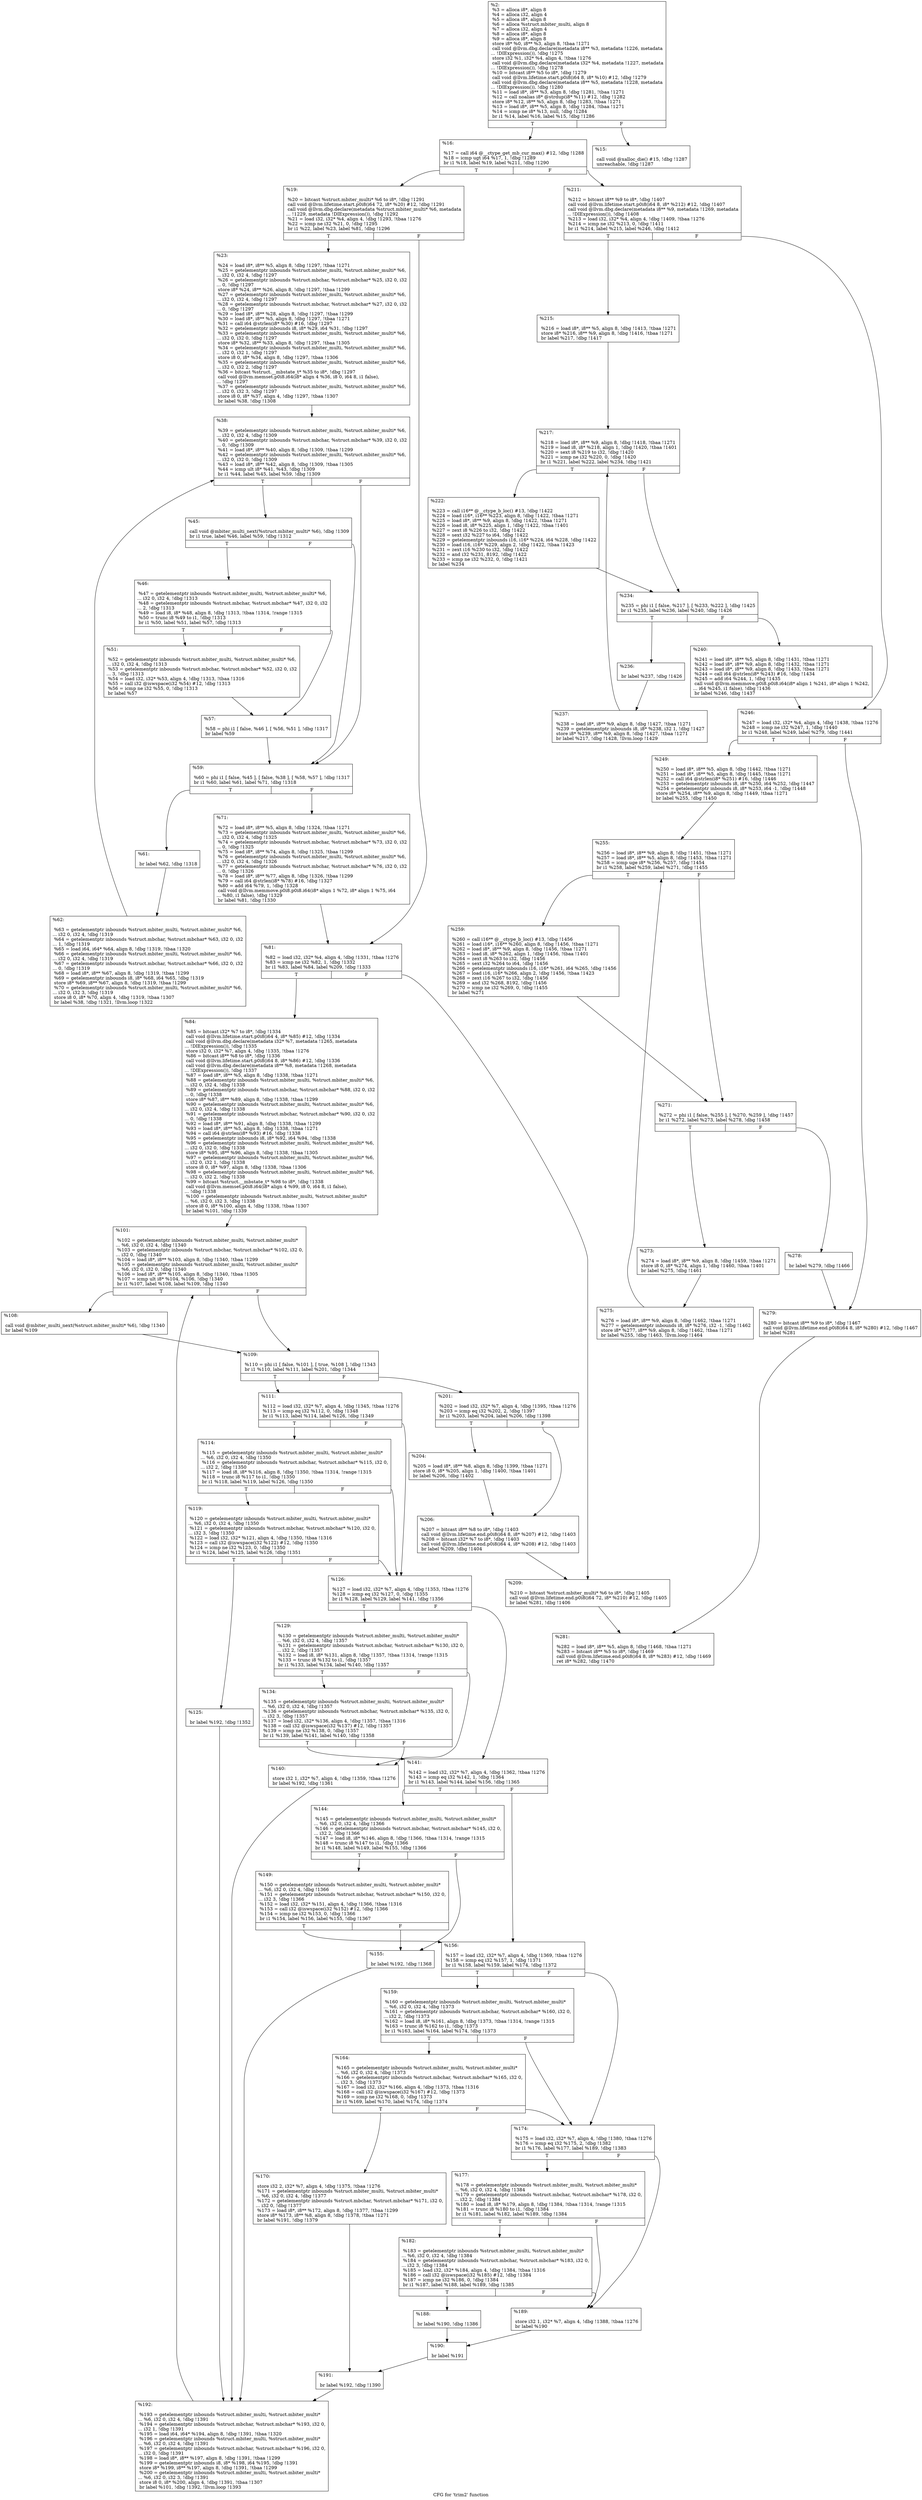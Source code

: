digraph "CFG for 'trim2' function" {
	label="CFG for 'trim2' function";

	Node0x1b0aa00 [shape=record,label="{%2:\l  %3 = alloca i8*, align 8\l  %4 = alloca i32, align 4\l  %5 = alloca i8*, align 8\l  %6 = alloca %struct.mbiter_multi, align 8\l  %7 = alloca i32, align 4\l  %8 = alloca i8*, align 8\l  %9 = alloca i8*, align 8\l  store i8* %0, i8** %3, align 8, !tbaa !1271\l  call void @llvm.dbg.declare(metadata i8** %3, metadata !1226, metadata\l... !DIExpression()), !dbg !1275\l  store i32 %1, i32* %4, align 4, !tbaa !1276\l  call void @llvm.dbg.declare(metadata i32* %4, metadata !1227, metadata\l... !DIExpression()), !dbg !1278\l  %10 = bitcast i8** %5 to i8*, !dbg !1279\l  call void @llvm.lifetime.start.p0i8(i64 8, i8* %10) #12, !dbg !1279\l  call void @llvm.dbg.declare(metadata i8** %5, metadata !1228, metadata\l... !DIExpression()), !dbg !1280\l  %11 = load i8*, i8** %3, align 8, !dbg !1281, !tbaa !1271\l  %12 = call noalias i8* @strdup(i8* %11) #12, !dbg !1282\l  store i8* %12, i8** %5, align 8, !dbg !1283, !tbaa !1271\l  %13 = load i8*, i8** %5, align 8, !dbg !1284, !tbaa !1271\l  %14 = icmp ne i8* %13, null, !dbg !1284\l  br i1 %14, label %16, label %15, !dbg !1286\l|{<s0>T|<s1>F}}"];
	Node0x1b0aa00:s0 -> Node0x1b0c440;
	Node0x1b0aa00:s1 -> Node0x1b0c3f0;
	Node0x1b0c3f0 [shape=record,label="{%15:\l\l  call void @xalloc_die() #15, !dbg !1287\l  unreachable, !dbg !1287\l}"];
	Node0x1b0c440 [shape=record,label="{%16:\l\l  %17 = call i64 @__ctype_get_mb_cur_max() #12, !dbg !1288\l  %18 = icmp ugt i64 %17, 1, !dbg !1289\l  br i1 %18, label %19, label %211, !dbg !1290\l|{<s0>T|<s1>F}}"];
	Node0x1b0c440:s0 -> Node0x1b0c490;
	Node0x1b0c440:s1 -> Node0x1b0d250;
	Node0x1b0c490 [shape=record,label="{%19:\l\l  %20 = bitcast %struct.mbiter_multi* %6 to i8*, !dbg !1291\l  call void @llvm.lifetime.start.p0i8(i64 72, i8* %20) #12, !dbg !1291\l  call void @llvm.dbg.declare(metadata %struct.mbiter_multi* %6, metadata\l... !1229, metadata !DIExpression()), !dbg !1292\l  %21 = load i32, i32* %4, align 4, !dbg !1293, !tbaa !1276\l  %22 = icmp ne i32 %21, 0, !dbg !1295\l  br i1 %22, label %23, label %81, !dbg !1296\l|{<s0>T|<s1>F}}"];
	Node0x1b0c490:s0 -> Node0x1b0c4e0;
	Node0x1b0c490:s1 -> Node0x1b0c800;
	Node0x1b0c4e0 [shape=record,label="{%23:\l\l  %24 = load i8*, i8** %5, align 8, !dbg !1297, !tbaa !1271\l  %25 = getelementptr inbounds %struct.mbiter_multi, %struct.mbiter_multi* %6,\l... i32 0, i32 4, !dbg !1297\l  %26 = getelementptr inbounds %struct.mbchar, %struct.mbchar* %25, i32 0, i32\l... 0, !dbg !1297\l  store i8* %24, i8** %26, align 8, !dbg !1297, !tbaa !1299\l  %27 = getelementptr inbounds %struct.mbiter_multi, %struct.mbiter_multi* %6,\l... i32 0, i32 4, !dbg !1297\l  %28 = getelementptr inbounds %struct.mbchar, %struct.mbchar* %27, i32 0, i32\l... 0, !dbg !1297\l  %29 = load i8*, i8** %28, align 8, !dbg !1297, !tbaa !1299\l  %30 = load i8*, i8** %5, align 8, !dbg !1297, !tbaa !1271\l  %31 = call i64 @strlen(i8* %30) #16, !dbg !1297\l  %32 = getelementptr inbounds i8, i8* %29, i64 %31, !dbg !1297\l  %33 = getelementptr inbounds %struct.mbiter_multi, %struct.mbiter_multi* %6,\l... i32 0, i32 0, !dbg !1297\l  store i8* %32, i8** %33, align 8, !dbg !1297, !tbaa !1305\l  %34 = getelementptr inbounds %struct.mbiter_multi, %struct.mbiter_multi* %6,\l... i32 0, i32 1, !dbg !1297\l  store i8 0, i8* %34, align 8, !dbg !1297, !tbaa !1306\l  %35 = getelementptr inbounds %struct.mbiter_multi, %struct.mbiter_multi* %6,\l... i32 0, i32 2, !dbg !1297\l  %36 = bitcast %struct.__mbstate_t* %35 to i8*, !dbg !1297\l  call void @llvm.memset.p0i8.i64(i8* align 4 %36, i8 0, i64 8, i1 false),\l... !dbg !1297\l  %37 = getelementptr inbounds %struct.mbiter_multi, %struct.mbiter_multi* %6,\l... i32 0, i32 3, !dbg !1297\l  store i8 0, i8* %37, align 4, !dbg !1297, !tbaa !1307\l  br label %38, !dbg !1308\l}"];
	Node0x1b0c4e0 -> Node0x1b0c530;
	Node0x1b0c530 [shape=record,label="{%38:\l\l  %39 = getelementptr inbounds %struct.mbiter_multi, %struct.mbiter_multi* %6,\l... i32 0, i32 4, !dbg !1309\l  %40 = getelementptr inbounds %struct.mbchar, %struct.mbchar* %39, i32 0, i32\l... 0, !dbg !1309\l  %41 = load i8*, i8** %40, align 8, !dbg !1309, !tbaa !1299\l  %42 = getelementptr inbounds %struct.mbiter_multi, %struct.mbiter_multi* %6,\l... i32 0, i32 0, !dbg !1309\l  %43 = load i8*, i8** %42, align 8, !dbg !1309, !tbaa !1305\l  %44 = icmp ult i8* %41, %43, !dbg !1309\l  br i1 %44, label %45, label %59, !dbg !1309\l|{<s0>T|<s1>F}}"];
	Node0x1b0c530:s0 -> Node0x1b0c580;
	Node0x1b0c530:s1 -> Node0x1b0c6c0;
	Node0x1b0c580 [shape=record,label="{%45:\l\l  call void @mbiter_multi_next(%struct.mbiter_multi* %6), !dbg !1309\l  br i1 true, label %46, label %59, !dbg !1312\l|{<s0>T|<s1>F}}"];
	Node0x1b0c580:s0 -> Node0x1b0c5d0;
	Node0x1b0c580:s1 -> Node0x1b0c6c0;
	Node0x1b0c5d0 [shape=record,label="{%46:\l\l  %47 = getelementptr inbounds %struct.mbiter_multi, %struct.mbiter_multi* %6,\l... i32 0, i32 4, !dbg !1313\l  %48 = getelementptr inbounds %struct.mbchar, %struct.mbchar* %47, i32 0, i32\l... 2, !dbg !1313\l  %49 = load i8, i8* %48, align 8, !dbg !1313, !tbaa !1314, !range !1315\l  %50 = trunc i8 %49 to i1, !dbg !1313\l  br i1 %50, label %51, label %57, !dbg !1313\l|{<s0>T|<s1>F}}"];
	Node0x1b0c5d0:s0 -> Node0x1b0c620;
	Node0x1b0c5d0:s1 -> Node0x1b0c670;
	Node0x1b0c620 [shape=record,label="{%51:\l\l  %52 = getelementptr inbounds %struct.mbiter_multi, %struct.mbiter_multi* %6,\l... i32 0, i32 4, !dbg !1313\l  %53 = getelementptr inbounds %struct.mbchar, %struct.mbchar* %52, i32 0, i32\l... 3, !dbg !1313\l  %54 = load i32, i32* %53, align 4, !dbg !1313, !tbaa !1316\l  %55 = call i32 @iswspace(i32 %54) #12, !dbg !1313\l  %56 = icmp ne i32 %55, 0, !dbg !1313\l  br label %57\l}"];
	Node0x1b0c620 -> Node0x1b0c670;
	Node0x1b0c670 [shape=record,label="{%57:\l\l  %58 = phi i1 [ false, %46 ], [ %56, %51 ], !dbg !1317\l  br label %59\l}"];
	Node0x1b0c670 -> Node0x1b0c6c0;
	Node0x1b0c6c0 [shape=record,label="{%59:\l\l  %60 = phi i1 [ false, %45 ], [ false, %38 ], [ %58, %57 ], !dbg !1317\l  br i1 %60, label %61, label %71, !dbg !1318\l|{<s0>T|<s1>F}}"];
	Node0x1b0c6c0:s0 -> Node0x1b0c710;
	Node0x1b0c6c0:s1 -> Node0x1b0c7b0;
	Node0x1b0c710 [shape=record,label="{%61:\l\l  br label %62, !dbg !1318\l}"];
	Node0x1b0c710 -> Node0x1b0c760;
	Node0x1b0c760 [shape=record,label="{%62:\l\l  %63 = getelementptr inbounds %struct.mbiter_multi, %struct.mbiter_multi* %6,\l... i32 0, i32 4, !dbg !1319\l  %64 = getelementptr inbounds %struct.mbchar, %struct.mbchar* %63, i32 0, i32\l... 1, !dbg !1319\l  %65 = load i64, i64* %64, align 8, !dbg !1319, !tbaa !1320\l  %66 = getelementptr inbounds %struct.mbiter_multi, %struct.mbiter_multi* %6,\l... i32 0, i32 4, !dbg !1319\l  %67 = getelementptr inbounds %struct.mbchar, %struct.mbchar* %66, i32 0, i32\l... 0, !dbg !1319\l  %68 = load i8*, i8** %67, align 8, !dbg !1319, !tbaa !1299\l  %69 = getelementptr inbounds i8, i8* %68, i64 %65, !dbg !1319\l  store i8* %69, i8** %67, align 8, !dbg !1319, !tbaa !1299\l  %70 = getelementptr inbounds %struct.mbiter_multi, %struct.mbiter_multi* %6,\l... i32 0, i32 3, !dbg !1319\l  store i8 0, i8* %70, align 4, !dbg !1319, !tbaa !1307\l  br label %38, !dbg !1321, !llvm.loop !1322\l}"];
	Node0x1b0c760 -> Node0x1b0c530;
	Node0x1b0c7b0 [shape=record,label="{%71:\l\l  %72 = load i8*, i8** %5, align 8, !dbg !1324, !tbaa !1271\l  %73 = getelementptr inbounds %struct.mbiter_multi, %struct.mbiter_multi* %6,\l... i32 0, i32 4, !dbg !1325\l  %74 = getelementptr inbounds %struct.mbchar, %struct.mbchar* %73, i32 0, i32\l... 0, !dbg !1325\l  %75 = load i8*, i8** %74, align 8, !dbg !1325, !tbaa !1299\l  %76 = getelementptr inbounds %struct.mbiter_multi, %struct.mbiter_multi* %6,\l... i32 0, i32 4, !dbg !1326\l  %77 = getelementptr inbounds %struct.mbchar, %struct.mbchar* %76, i32 0, i32\l... 0, !dbg !1326\l  %78 = load i8*, i8** %77, align 8, !dbg !1326, !tbaa !1299\l  %79 = call i64 @strlen(i8* %78) #16, !dbg !1327\l  %80 = add i64 %79, 1, !dbg !1328\l  call void @llvm.memmove.p0i8.p0i8.i64(i8* align 1 %72, i8* align 1 %75, i64\l... %80, i1 false), !dbg !1329\l  br label %81, !dbg !1330\l}"];
	Node0x1b0c7b0 -> Node0x1b0c800;
	Node0x1b0c800 [shape=record,label="{%81:\l\l  %82 = load i32, i32* %4, align 4, !dbg !1331, !tbaa !1276\l  %83 = icmp ne i32 %82, 1, !dbg !1332\l  br i1 %83, label %84, label %209, !dbg !1333\l|{<s0>T|<s1>F}}"];
	Node0x1b0c800:s0 -> Node0x1b0c850;
	Node0x1b0c800:s1 -> Node0x1b0d200;
	Node0x1b0c850 [shape=record,label="{%84:\l\l  %85 = bitcast i32* %7 to i8*, !dbg !1334\l  call void @llvm.lifetime.start.p0i8(i64 4, i8* %85) #12, !dbg !1334\l  call void @llvm.dbg.declare(metadata i32* %7, metadata !1265, metadata\l... !DIExpression()), !dbg !1335\l  store i32 0, i32* %7, align 4, !dbg !1335, !tbaa !1276\l  %86 = bitcast i8** %8 to i8*, !dbg !1336\l  call void @llvm.lifetime.start.p0i8(i64 8, i8* %86) #12, !dbg !1336\l  call void @llvm.dbg.declare(metadata i8** %8, metadata !1268, metadata\l... !DIExpression()), !dbg !1337\l  %87 = load i8*, i8** %5, align 8, !dbg !1338, !tbaa !1271\l  %88 = getelementptr inbounds %struct.mbiter_multi, %struct.mbiter_multi* %6,\l... i32 0, i32 4, !dbg !1338\l  %89 = getelementptr inbounds %struct.mbchar, %struct.mbchar* %88, i32 0, i32\l... 0, !dbg !1338\l  store i8* %87, i8** %89, align 8, !dbg !1338, !tbaa !1299\l  %90 = getelementptr inbounds %struct.mbiter_multi, %struct.mbiter_multi* %6,\l... i32 0, i32 4, !dbg !1338\l  %91 = getelementptr inbounds %struct.mbchar, %struct.mbchar* %90, i32 0, i32\l... 0, !dbg !1338\l  %92 = load i8*, i8** %91, align 8, !dbg !1338, !tbaa !1299\l  %93 = load i8*, i8** %5, align 8, !dbg !1338, !tbaa !1271\l  %94 = call i64 @strlen(i8* %93) #16, !dbg !1338\l  %95 = getelementptr inbounds i8, i8* %92, i64 %94, !dbg !1338\l  %96 = getelementptr inbounds %struct.mbiter_multi, %struct.mbiter_multi* %6,\l... i32 0, i32 0, !dbg !1338\l  store i8* %95, i8** %96, align 8, !dbg !1338, !tbaa !1305\l  %97 = getelementptr inbounds %struct.mbiter_multi, %struct.mbiter_multi* %6,\l... i32 0, i32 1, !dbg !1338\l  store i8 0, i8* %97, align 8, !dbg !1338, !tbaa !1306\l  %98 = getelementptr inbounds %struct.mbiter_multi, %struct.mbiter_multi* %6,\l... i32 0, i32 2, !dbg !1338\l  %99 = bitcast %struct.__mbstate_t* %98 to i8*, !dbg !1338\l  call void @llvm.memset.p0i8.i64(i8* align 4 %99, i8 0, i64 8, i1 false),\l... !dbg !1338\l  %100 = getelementptr inbounds %struct.mbiter_multi, %struct.mbiter_multi*\l... %6, i32 0, i32 3, !dbg !1338\l  store i8 0, i8* %100, align 4, !dbg !1338, !tbaa !1307\l  br label %101, !dbg !1339\l}"];
	Node0x1b0c850 -> Node0x1b0c8a0;
	Node0x1b0c8a0 [shape=record,label="{%101:\l\l  %102 = getelementptr inbounds %struct.mbiter_multi, %struct.mbiter_multi*\l... %6, i32 0, i32 4, !dbg !1340\l  %103 = getelementptr inbounds %struct.mbchar, %struct.mbchar* %102, i32 0,\l... i32 0, !dbg !1340\l  %104 = load i8*, i8** %103, align 8, !dbg !1340, !tbaa !1299\l  %105 = getelementptr inbounds %struct.mbiter_multi, %struct.mbiter_multi*\l... %6, i32 0, i32 0, !dbg !1340\l  %106 = load i8*, i8** %105, align 8, !dbg !1340, !tbaa !1305\l  %107 = icmp ult i8* %104, %106, !dbg !1340\l  br i1 %107, label %108, label %109, !dbg !1340\l|{<s0>T|<s1>F}}"];
	Node0x1b0c8a0:s0 -> Node0x1b0c8f0;
	Node0x1b0c8a0:s1 -> Node0x1b0c940;
	Node0x1b0c8f0 [shape=record,label="{%108:\l\l  call void @mbiter_multi_next(%struct.mbiter_multi* %6), !dbg !1340\l  br label %109\l}"];
	Node0x1b0c8f0 -> Node0x1b0c940;
	Node0x1b0c940 [shape=record,label="{%109:\l\l  %110 = phi i1 [ false, %101 ], [ true, %108 ], !dbg !1343\l  br i1 %110, label %111, label %201, !dbg !1344\l|{<s0>T|<s1>F}}"];
	Node0x1b0c940:s0 -> Node0x1b0c990;
	Node0x1b0c940:s1 -> Node0x1b0d110;
	Node0x1b0c990 [shape=record,label="{%111:\l\l  %112 = load i32, i32* %7, align 4, !dbg !1345, !tbaa !1276\l  %113 = icmp eq i32 %112, 0, !dbg !1348\l  br i1 %113, label %114, label %126, !dbg !1349\l|{<s0>T|<s1>F}}"];
	Node0x1b0c990:s0 -> Node0x1b0c9e0;
	Node0x1b0c990:s1 -> Node0x1b0cad0;
	Node0x1b0c9e0 [shape=record,label="{%114:\l\l  %115 = getelementptr inbounds %struct.mbiter_multi, %struct.mbiter_multi*\l... %6, i32 0, i32 4, !dbg !1350\l  %116 = getelementptr inbounds %struct.mbchar, %struct.mbchar* %115, i32 0,\l... i32 2, !dbg !1350\l  %117 = load i8, i8* %116, align 8, !dbg !1350, !tbaa !1314, !range !1315\l  %118 = trunc i8 %117 to i1, !dbg !1350\l  br i1 %118, label %119, label %126, !dbg !1350\l|{<s0>T|<s1>F}}"];
	Node0x1b0c9e0:s0 -> Node0x1b0ca30;
	Node0x1b0c9e0:s1 -> Node0x1b0cad0;
	Node0x1b0ca30 [shape=record,label="{%119:\l\l  %120 = getelementptr inbounds %struct.mbiter_multi, %struct.mbiter_multi*\l... %6, i32 0, i32 4, !dbg !1350\l  %121 = getelementptr inbounds %struct.mbchar, %struct.mbchar* %120, i32 0,\l... i32 3, !dbg !1350\l  %122 = load i32, i32* %121, align 4, !dbg !1350, !tbaa !1316\l  %123 = call i32 @iswspace(i32 %122) #12, !dbg !1350\l  %124 = icmp ne i32 %123, 0, !dbg !1350\l  br i1 %124, label %125, label %126, !dbg !1351\l|{<s0>T|<s1>F}}"];
	Node0x1b0ca30:s0 -> Node0x1b0ca80;
	Node0x1b0ca30:s1 -> Node0x1b0cad0;
	Node0x1b0ca80 [shape=record,label="{%125:\l\l  br label %192, !dbg !1352\l}"];
	Node0x1b0ca80 -> Node0x1b0d0c0;
	Node0x1b0cad0 [shape=record,label="{%126:\l\l  %127 = load i32, i32* %7, align 4, !dbg !1353, !tbaa !1276\l  %128 = icmp eq i32 %127, 0, !dbg !1355\l  br i1 %128, label %129, label %141, !dbg !1356\l|{<s0>T|<s1>F}}"];
	Node0x1b0cad0:s0 -> Node0x1b0cb20;
	Node0x1b0cad0:s1 -> Node0x1b0cc10;
	Node0x1b0cb20 [shape=record,label="{%129:\l\l  %130 = getelementptr inbounds %struct.mbiter_multi, %struct.mbiter_multi*\l... %6, i32 0, i32 4, !dbg !1357\l  %131 = getelementptr inbounds %struct.mbchar, %struct.mbchar* %130, i32 0,\l... i32 2, !dbg !1357\l  %132 = load i8, i8* %131, align 8, !dbg !1357, !tbaa !1314, !range !1315\l  %133 = trunc i8 %132 to i1, !dbg !1357\l  br i1 %133, label %134, label %140, !dbg !1357\l|{<s0>T|<s1>F}}"];
	Node0x1b0cb20:s0 -> Node0x1b0cb70;
	Node0x1b0cb20:s1 -> Node0x1b0cbc0;
	Node0x1b0cb70 [shape=record,label="{%134:\l\l  %135 = getelementptr inbounds %struct.mbiter_multi, %struct.mbiter_multi*\l... %6, i32 0, i32 4, !dbg !1357\l  %136 = getelementptr inbounds %struct.mbchar, %struct.mbchar* %135, i32 0,\l... i32 3, !dbg !1357\l  %137 = load i32, i32* %136, align 4, !dbg !1357, !tbaa !1316\l  %138 = call i32 @iswspace(i32 %137) #12, !dbg !1357\l  %139 = icmp ne i32 %138, 0, !dbg !1357\l  br i1 %139, label %141, label %140, !dbg !1358\l|{<s0>T|<s1>F}}"];
	Node0x1b0cb70:s0 -> Node0x1b0cc10;
	Node0x1b0cb70:s1 -> Node0x1b0cbc0;
	Node0x1b0cbc0 [shape=record,label="{%140:\l\l  store i32 1, i32* %7, align 4, !dbg !1359, !tbaa !1276\l  br label %192, !dbg !1361\l}"];
	Node0x1b0cbc0 -> Node0x1b0d0c0;
	Node0x1b0cc10 [shape=record,label="{%141:\l\l  %142 = load i32, i32* %7, align 4, !dbg !1362, !tbaa !1276\l  %143 = icmp eq i32 %142, 1, !dbg !1364\l  br i1 %143, label %144, label %156, !dbg !1365\l|{<s0>T|<s1>F}}"];
	Node0x1b0cc10:s0 -> Node0x1b0cc60;
	Node0x1b0cc10:s1 -> Node0x1b0cd50;
	Node0x1b0cc60 [shape=record,label="{%144:\l\l  %145 = getelementptr inbounds %struct.mbiter_multi, %struct.mbiter_multi*\l... %6, i32 0, i32 4, !dbg !1366\l  %146 = getelementptr inbounds %struct.mbchar, %struct.mbchar* %145, i32 0,\l... i32 2, !dbg !1366\l  %147 = load i8, i8* %146, align 8, !dbg !1366, !tbaa !1314, !range !1315\l  %148 = trunc i8 %147 to i1, !dbg !1366\l  br i1 %148, label %149, label %155, !dbg !1366\l|{<s0>T|<s1>F}}"];
	Node0x1b0cc60:s0 -> Node0x1b0ccb0;
	Node0x1b0cc60:s1 -> Node0x1b0cd00;
	Node0x1b0ccb0 [shape=record,label="{%149:\l\l  %150 = getelementptr inbounds %struct.mbiter_multi, %struct.mbiter_multi*\l... %6, i32 0, i32 4, !dbg !1366\l  %151 = getelementptr inbounds %struct.mbchar, %struct.mbchar* %150, i32 0,\l... i32 3, !dbg !1366\l  %152 = load i32, i32* %151, align 4, !dbg !1366, !tbaa !1316\l  %153 = call i32 @iswspace(i32 %152) #12, !dbg !1366\l  %154 = icmp ne i32 %153, 0, !dbg !1366\l  br i1 %154, label %156, label %155, !dbg !1367\l|{<s0>T|<s1>F}}"];
	Node0x1b0ccb0:s0 -> Node0x1b0cd50;
	Node0x1b0ccb0:s1 -> Node0x1b0cd00;
	Node0x1b0cd00 [shape=record,label="{%155:\l\l  br label %192, !dbg !1368\l}"];
	Node0x1b0cd00 -> Node0x1b0d0c0;
	Node0x1b0cd50 [shape=record,label="{%156:\l\l  %157 = load i32, i32* %7, align 4, !dbg !1369, !tbaa !1276\l  %158 = icmp eq i32 %157, 1, !dbg !1371\l  br i1 %158, label %159, label %174, !dbg !1372\l|{<s0>T|<s1>F}}"];
	Node0x1b0cd50:s0 -> Node0x1b0cda0;
	Node0x1b0cd50:s1 -> Node0x1b0ce90;
	Node0x1b0cda0 [shape=record,label="{%159:\l\l  %160 = getelementptr inbounds %struct.mbiter_multi, %struct.mbiter_multi*\l... %6, i32 0, i32 4, !dbg !1373\l  %161 = getelementptr inbounds %struct.mbchar, %struct.mbchar* %160, i32 0,\l... i32 2, !dbg !1373\l  %162 = load i8, i8* %161, align 8, !dbg !1373, !tbaa !1314, !range !1315\l  %163 = trunc i8 %162 to i1, !dbg !1373\l  br i1 %163, label %164, label %174, !dbg !1373\l|{<s0>T|<s1>F}}"];
	Node0x1b0cda0:s0 -> Node0x1b0cdf0;
	Node0x1b0cda0:s1 -> Node0x1b0ce90;
	Node0x1b0cdf0 [shape=record,label="{%164:\l\l  %165 = getelementptr inbounds %struct.mbiter_multi, %struct.mbiter_multi*\l... %6, i32 0, i32 4, !dbg !1373\l  %166 = getelementptr inbounds %struct.mbchar, %struct.mbchar* %165, i32 0,\l... i32 3, !dbg !1373\l  %167 = load i32, i32* %166, align 4, !dbg !1373, !tbaa !1316\l  %168 = call i32 @iswspace(i32 %167) #12, !dbg !1373\l  %169 = icmp ne i32 %168, 0, !dbg !1373\l  br i1 %169, label %170, label %174, !dbg !1374\l|{<s0>T|<s1>F}}"];
	Node0x1b0cdf0:s0 -> Node0x1b0ce40;
	Node0x1b0cdf0:s1 -> Node0x1b0ce90;
	Node0x1b0ce40 [shape=record,label="{%170:\l\l  store i32 2, i32* %7, align 4, !dbg !1375, !tbaa !1276\l  %171 = getelementptr inbounds %struct.mbiter_multi, %struct.mbiter_multi*\l... %6, i32 0, i32 4, !dbg !1377\l  %172 = getelementptr inbounds %struct.mbchar, %struct.mbchar* %171, i32 0,\l... i32 0, !dbg !1377\l  %173 = load i8*, i8** %172, align 8, !dbg !1377, !tbaa !1299\l  store i8* %173, i8** %8, align 8, !dbg !1378, !tbaa !1271\l  br label %191, !dbg !1379\l}"];
	Node0x1b0ce40 -> Node0x1b0d070;
	Node0x1b0ce90 [shape=record,label="{%174:\l\l  %175 = load i32, i32* %7, align 4, !dbg !1380, !tbaa !1276\l  %176 = icmp eq i32 %175, 2, !dbg !1382\l  br i1 %176, label %177, label %189, !dbg !1383\l|{<s0>T|<s1>F}}"];
	Node0x1b0ce90:s0 -> Node0x1b0cee0;
	Node0x1b0ce90:s1 -> Node0x1b0cfd0;
	Node0x1b0cee0 [shape=record,label="{%177:\l\l  %178 = getelementptr inbounds %struct.mbiter_multi, %struct.mbiter_multi*\l... %6, i32 0, i32 4, !dbg !1384\l  %179 = getelementptr inbounds %struct.mbchar, %struct.mbchar* %178, i32 0,\l... i32 2, !dbg !1384\l  %180 = load i8, i8* %179, align 8, !dbg !1384, !tbaa !1314, !range !1315\l  %181 = trunc i8 %180 to i1, !dbg !1384\l  br i1 %181, label %182, label %189, !dbg !1384\l|{<s0>T|<s1>F}}"];
	Node0x1b0cee0:s0 -> Node0x1b0cf30;
	Node0x1b0cee0:s1 -> Node0x1b0cfd0;
	Node0x1b0cf30 [shape=record,label="{%182:\l\l  %183 = getelementptr inbounds %struct.mbiter_multi, %struct.mbiter_multi*\l... %6, i32 0, i32 4, !dbg !1384\l  %184 = getelementptr inbounds %struct.mbchar, %struct.mbchar* %183, i32 0,\l... i32 3, !dbg !1384\l  %185 = load i32, i32* %184, align 4, !dbg !1384, !tbaa !1316\l  %186 = call i32 @iswspace(i32 %185) #12, !dbg !1384\l  %187 = icmp ne i32 %186, 0, !dbg !1384\l  br i1 %187, label %188, label %189, !dbg !1385\l|{<s0>T|<s1>F}}"];
	Node0x1b0cf30:s0 -> Node0x1b0cf80;
	Node0x1b0cf30:s1 -> Node0x1b0cfd0;
	Node0x1b0cf80 [shape=record,label="{%188:\l\l  br label %190, !dbg !1386\l}"];
	Node0x1b0cf80 -> Node0x1b0d020;
	Node0x1b0cfd0 [shape=record,label="{%189:\l\l  store i32 1, i32* %7, align 4, !dbg !1388, !tbaa !1276\l  br label %190\l}"];
	Node0x1b0cfd0 -> Node0x1b0d020;
	Node0x1b0d020 [shape=record,label="{%190:\l\l  br label %191\l}"];
	Node0x1b0d020 -> Node0x1b0d070;
	Node0x1b0d070 [shape=record,label="{%191:\l\l  br label %192, !dbg !1390\l}"];
	Node0x1b0d070 -> Node0x1b0d0c0;
	Node0x1b0d0c0 [shape=record,label="{%192:\l\l  %193 = getelementptr inbounds %struct.mbiter_multi, %struct.mbiter_multi*\l... %6, i32 0, i32 4, !dbg !1391\l  %194 = getelementptr inbounds %struct.mbchar, %struct.mbchar* %193, i32 0,\l... i32 1, !dbg !1391\l  %195 = load i64, i64* %194, align 8, !dbg !1391, !tbaa !1320\l  %196 = getelementptr inbounds %struct.mbiter_multi, %struct.mbiter_multi*\l... %6, i32 0, i32 4, !dbg !1391\l  %197 = getelementptr inbounds %struct.mbchar, %struct.mbchar* %196, i32 0,\l... i32 0, !dbg !1391\l  %198 = load i8*, i8** %197, align 8, !dbg !1391, !tbaa !1299\l  %199 = getelementptr inbounds i8, i8* %198, i64 %195, !dbg !1391\l  store i8* %199, i8** %197, align 8, !dbg !1391, !tbaa !1299\l  %200 = getelementptr inbounds %struct.mbiter_multi, %struct.mbiter_multi*\l... %6, i32 0, i32 3, !dbg !1391\l  store i8 0, i8* %200, align 4, !dbg !1391, !tbaa !1307\l  br label %101, !dbg !1392, !llvm.loop !1393\l}"];
	Node0x1b0d0c0 -> Node0x1b0c8a0;
	Node0x1b0d110 [shape=record,label="{%201:\l\l  %202 = load i32, i32* %7, align 4, !dbg !1395, !tbaa !1276\l  %203 = icmp eq i32 %202, 2, !dbg !1397\l  br i1 %203, label %204, label %206, !dbg !1398\l|{<s0>T|<s1>F}}"];
	Node0x1b0d110:s0 -> Node0x1b0d160;
	Node0x1b0d110:s1 -> Node0x1b0d1b0;
	Node0x1b0d160 [shape=record,label="{%204:\l\l  %205 = load i8*, i8** %8, align 8, !dbg !1399, !tbaa !1271\l  store i8 0, i8* %205, align 1, !dbg !1400, !tbaa !1401\l  br label %206, !dbg !1402\l}"];
	Node0x1b0d160 -> Node0x1b0d1b0;
	Node0x1b0d1b0 [shape=record,label="{%206:\l\l  %207 = bitcast i8** %8 to i8*, !dbg !1403\l  call void @llvm.lifetime.end.p0i8(i64 8, i8* %207) #12, !dbg !1403\l  %208 = bitcast i32* %7 to i8*, !dbg !1403\l  call void @llvm.lifetime.end.p0i8(i64 4, i8* %208) #12, !dbg !1403\l  br label %209, !dbg !1404\l}"];
	Node0x1b0d1b0 -> Node0x1b0d200;
	Node0x1b0d200 [shape=record,label="{%209:\l\l  %210 = bitcast %struct.mbiter_multi* %6 to i8*, !dbg !1405\l  call void @llvm.lifetime.end.p0i8(i64 72, i8* %210) #12, !dbg !1405\l  br label %281, !dbg !1406\l}"];
	Node0x1b0d200 -> Node0x1b0d7a0;
	Node0x1b0d250 [shape=record,label="{%211:\l\l  %212 = bitcast i8** %9 to i8*, !dbg !1407\l  call void @llvm.lifetime.start.p0i8(i64 8, i8* %212) #12, !dbg !1407\l  call void @llvm.dbg.declare(metadata i8** %9, metadata !1269, metadata\l... !DIExpression()), !dbg !1408\l  %213 = load i32, i32* %4, align 4, !dbg !1409, !tbaa !1276\l  %214 = icmp ne i32 %213, 0, !dbg !1411\l  br i1 %214, label %215, label %246, !dbg !1412\l|{<s0>T|<s1>F}}"];
	Node0x1b0d250:s0 -> Node0x1b0d2a0;
	Node0x1b0d250:s1 -> Node0x1b0d4d0;
	Node0x1b0d2a0 [shape=record,label="{%215:\l\l  %216 = load i8*, i8** %5, align 8, !dbg !1413, !tbaa !1271\l  store i8* %216, i8** %9, align 8, !dbg !1416, !tbaa !1271\l  br label %217, !dbg !1417\l}"];
	Node0x1b0d2a0 -> Node0x1b0d2f0;
	Node0x1b0d2f0 [shape=record,label="{%217:\l\l  %218 = load i8*, i8** %9, align 8, !dbg !1418, !tbaa !1271\l  %219 = load i8, i8* %218, align 1, !dbg !1420, !tbaa !1401\l  %220 = sext i8 %219 to i32, !dbg !1420\l  %221 = icmp ne i32 %220, 0, !dbg !1420\l  br i1 %221, label %222, label %234, !dbg !1421\l|{<s0>T|<s1>F}}"];
	Node0x1b0d2f0:s0 -> Node0x1b0d340;
	Node0x1b0d2f0:s1 -> Node0x1b0d390;
	Node0x1b0d340 [shape=record,label="{%222:\l\l  %223 = call i16** @__ctype_b_loc() #13, !dbg !1422\l  %224 = load i16*, i16** %223, align 8, !dbg !1422, !tbaa !1271\l  %225 = load i8*, i8** %9, align 8, !dbg !1422, !tbaa !1271\l  %226 = load i8, i8* %225, align 1, !dbg !1422, !tbaa !1401\l  %227 = zext i8 %226 to i32, !dbg !1422\l  %228 = sext i32 %227 to i64, !dbg !1422\l  %229 = getelementptr inbounds i16, i16* %224, i64 %228, !dbg !1422\l  %230 = load i16, i16* %229, align 2, !dbg !1422, !tbaa !1423\l  %231 = zext i16 %230 to i32, !dbg !1422\l  %232 = and i32 %231, 8192, !dbg !1422\l  %233 = icmp ne i32 %232, 0, !dbg !1421\l  br label %234\l}"];
	Node0x1b0d340 -> Node0x1b0d390;
	Node0x1b0d390 [shape=record,label="{%234:\l\l  %235 = phi i1 [ false, %217 ], [ %233, %222 ], !dbg !1425\l  br i1 %235, label %236, label %240, !dbg !1426\l|{<s0>T|<s1>F}}"];
	Node0x1b0d390:s0 -> Node0x1b0d3e0;
	Node0x1b0d390:s1 -> Node0x1b0d480;
	Node0x1b0d3e0 [shape=record,label="{%236:\l\l  br label %237, !dbg !1426\l}"];
	Node0x1b0d3e0 -> Node0x1b0d430;
	Node0x1b0d430 [shape=record,label="{%237:\l\l  %238 = load i8*, i8** %9, align 8, !dbg !1427, !tbaa !1271\l  %239 = getelementptr inbounds i8, i8* %238, i32 1, !dbg !1427\l  store i8* %239, i8** %9, align 8, !dbg !1427, !tbaa !1271\l  br label %217, !dbg !1428, !llvm.loop !1429\l}"];
	Node0x1b0d430 -> Node0x1b0d2f0;
	Node0x1b0d480 [shape=record,label="{%240:\l\l  %241 = load i8*, i8** %5, align 8, !dbg !1431, !tbaa !1271\l  %242 = load i8*, i8** %9, align 8, !dbg !1432, !tbaa !1271\l  %243 = load i8*, i8** %9, align 8, !dbg !1433, !tbaa !1271\l  %244 = call i64 @strlen(i8* %243) #16, !dbg !1434\l  %245 = add i64 %244, 1, !dbg !1435\l  call void @llvm.memmove.p0i8.p0i8.i64(i8* align 1 %241, i8* align 1 %242,\l... i64 %245, i1 false), !dbg !1436\l  br label %246, !dbg !1437\l}"];
	Node0x1b0d480 -> Node0x1b0d4d0;
	Node0x1b0d4d0 [shape=record,label="{%246:\l\l  %247 = load i32, i32* %4, align 4, !dbg !1438, !tbaa !1276\l  %248 = icmp ne i32 %247, 1, !dbg !1440\l  br i1 %248, label %249, label %279, !dbg !1441\l|{<s0>T|<s1>F}}"];
	Node0x1b0d4d0:s0 -> Node0x1b0d520;
	Node0x1b0d4d0:s1 -> Node0x1b0d750;
	Node0x1b0d520 [shape=record,label="{%249:\l\l  %250 = load i8*, i8** %5, align 8, !dbg !1442, !tbaa !1271\l  %251 = load i8*, i8** %5, align 8, !dbg !1445, !tbaa !1271\l  %252 = call i64 @strlen(i8* %251) #16, !dbg !1446\l  %253 = getelementptr inbounds i8, i8* %250, i64 %252, !dbg !1447\l  %254 = getelementptr inbounds i8, i8* %253, i64 -1, !dbg !1448\l  store i8* %254, i8** %9, align 8, !dbg !1449, !tbaa !1271\l  br label %255, !dbg !1450\l}"];
	Node0x1b0d520 -> Node0x1b0d570;
	Node0x1b0d570 [shape=record,label="{%255:\l\l  %256 = load i8*, i8** %9, align 8, !dbg !1451, !tbaa !1271\l  %257 = load i8*, i8** %5, align 8, !dbg !1453, !tbaa !1271\l  %258 = icmp uge i8* %256, %257, !dbg !1454\l  br i1 %258, label %259, label %271, !dbg !1455\l|{<s0>T|<s1>F}}"];
	Node0x1b0d570:s0 -> Node0x1b0d5c0;
	Node0x1b0d570:s1 -> Node0x1b0d610;
	Node0x1b0d5c0 [shape=record,label="{%259:\l\l  %260 = call i16** @__ctype_b_loc() #13, !dbg !1456\l  %261 = load i16*, i16** %260, align 8, !dbg !1456, !tbaa !1271\l  %262 = load i8*, i8** %9, align 8, !dbg !1456, !tbaa !1271\l  %263 = load i8, i8* %262, align 1, !dbg !1456, !tbaa !1401\l  %264 = zext i8 %263 to i32, !dbg !1456\l  %265 = sext i32 %264 to i64, !dbg !1456\l  %266 = getelementptr inbounds i16, i16* %261, i64 %265, !dbg !1456\l  %267 = load i16, i16* %266, align 2, !dbg !1456, !tbaa !1423\l  %268 = zext i16 %267 to i32, !dbg !1456\l  %269 = and i32 %268, 8192, !dbg !1456\l  %270 = icmp ne i32 %269, 0, !dbg !1455\l  br label %271\l}"];
	Node0x1b0d5c0 -> Node0x1b0d610;
	Node0x1b0d610 [shape=record,label="{%271:\l\l  %272 = phi i1 [ false, %255 ], [ %270, %259 ], !dbg !1457\l  br i1 %272, label %273, label %278, !dbg !1458\l|{<s0>T|<s1>F}}"];
	Node0x1b0d610:s0 -> Node0x1b0d660;
	Node0x1b0d610:s1 -> Node0x1b0d700;
	Node0x1b0d660 [shape=record,label="{%273:\l\l  %274 = load i8*, i8** %9, align 8, !dbg !1459, !tbaa !1271\l  store i8 0, i8* %274, align 1, !dbg !1460, !tbaa !1401\l  br label %275, !dbg !1461\l}"];
	Node0x1b0d660 -> Node0x1b0d6b0;
	Node0x1b0d6b0 [shape=record,label="{%275:\l\l  %276 = load i8*, i8** %9, align 8, !dbg !1462, !tbaa !1271\l  %277 = getelementptr inbounds i8, i8* %276, i32 -1, !dbg !1462\l  store i8* %277, i8** %9, align 8, !dbg !1462, !tbaa !1271\l  br label %255, !dbg !1463, !llvm.loop !1464\l}"];
	Node0x1b0d6b0 -> Node0x1b0d570;
	Node0x1b0d700 [shape=record,label="{%278:\l\l  br label %279, !dbg !1466\l}"];
	Node0x1b0d700 -> Node0x1b0d750;
	Node0x1b0d750 [shape=record,label="{%279:\l\l  %280 = bitcast i8** %9 to i8*, !dbg !1467\l  call void @llvm.lifetime.end.p0i8(i64 8, i8* %280) #12, !dbg !1467\l  br label %281\l}"];
	Node0x1b0d750 -> Node0x1b0d7a0;
	Node0x1b0d7a0 [shape=record,label="{%281:\l\l  %282 = load i8*, i8** %5, align 8, !dbg !1468, !tbaa !1271\l  %283 = bitcast i8** %5 to i8*, !dbg !1469\l  call void @llvm.lifetime.end.p0i8(i64 8, i8* %283) #12, !dbg !1469\l  ret i8* %282, !dbg !1470\l}"];
}

